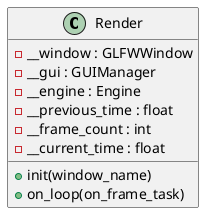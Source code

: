 @startuml
class Render {
    - __window : GLFWWindow
    - __gui : GUIManager
    - __engine : Engine
    - __previous_time : float
    - __frame_count : int
    - __current_time : float

    + init(window_name)
    + on_loop(on_frame_task)
}
@enduml
